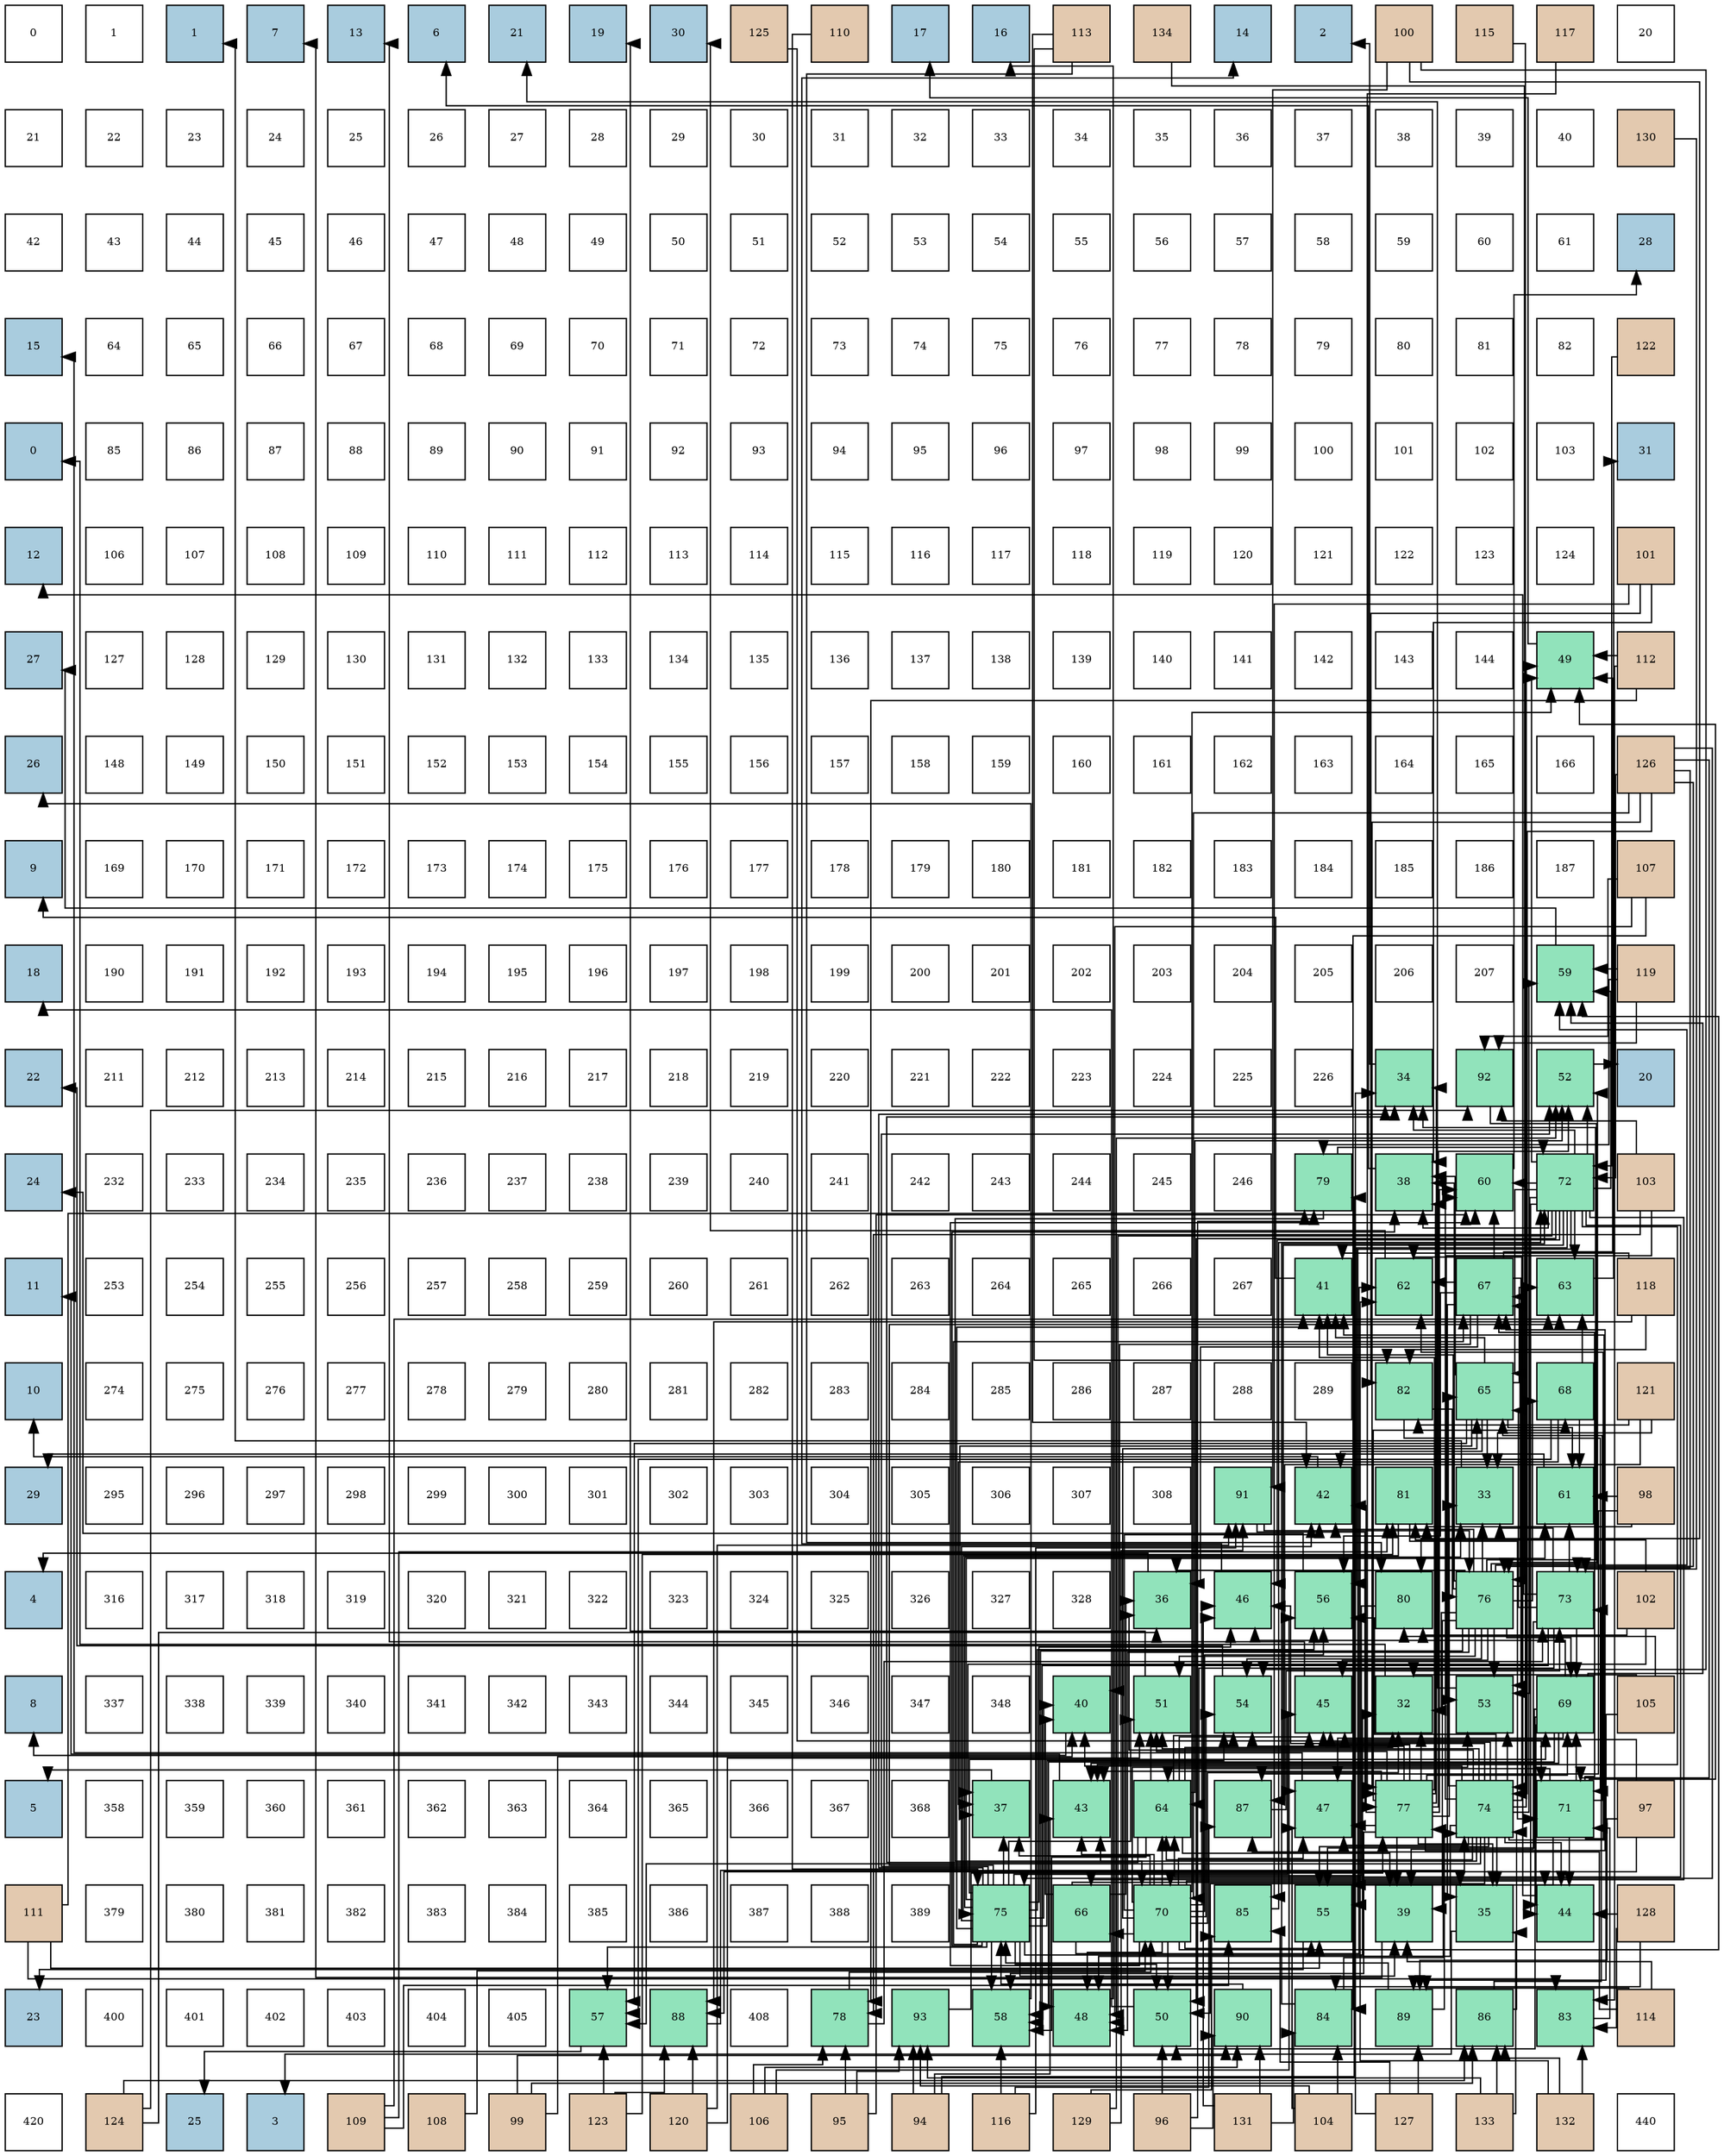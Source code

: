 digraph layout{
 rankdir=TB;
 splines=ortho;
 node [style=filled shape=square fixedsize=true width=0.6];
0[label="0", fontsize=8, fillcolor="#ffffff"];
1[label="1", fontsize=8, fillcolor="#ffffff"];
2[label="1", fontsize=8, fillcolor="#a9ccde"];
3[label="7", fontsize=8, fillcolor="#a9ccde"];
4[label="13", fontsize=8, fillcolor="#a9ccde"];
5[label="6", fontsize=8, fillcolor="#a9ccde"];
6[label="21", fontsize=8, fillcolor="#a9ccde"];
7[label="19", fontsize=8, fillcolor="#a9ccde"];
8[label="30", fontsize=8, fillcolor="#a9ccde"];
9[label="125", fontsize=8, fillcolor="#e3c9af"];
10[label="110", fontsize=8, fillcolor="#e3c9af"];
11[label="17", fontsize=8, fillcolor="#a9ccde"];
12[label="16", fontsize=8, fillcolor="#a9ccde"];
13[label="113", fontsize=8, fillcolor="#e3c9af"];
14[label="134", fontsize=8, fillcolor="#e3c9af"];
15[label="14", fontsize=8, fillcolor="#a9ccde"];
16[label="2", fontsize=8, fillcolor="#a9ccde"];
17[label="100", fontsize=8, fillcolor="#e3c9af"];
18[label="115", fontsize=8, fillcolor="#e3c9af"];
19[label="117", fontsize=8, fillcolor="#e3c9af"];
20[label="20", fontsize=8, fillcolor="#ffffff"];
21[label="21", fontsize=8, fillcolor="#ffffff"];
22[label="22", fontsize=8, fillcolor="#ffffff"];
23[label="23", fontsize=8, fillcolor="#ffffff"];
24[label="24", fontsize=8, fillcolor="#ffffff"];
25[label="25", fontsize=8, fillcolor="#ffffff"];
26[label="26", fontsize=8, fillcolor="#ffffff"];
27[label="27", fontsize=8, fillcolor="#ffffff"];
28[label="28", fontsize=8, fillcolor="#ffffff"];
29[label="29", fontsize=8, fillcolor="#ffffff"];
30[label="30", fontsize=8, fillcolor="#ffffff"];
31[label="31", fontsize=8, fillcolor="#ffffff"];
32[label="32", fontsize=8, fillcolor="#ffffff"];
33[label="33", fontsize=8, fillcolor="#ffffff"];
34[label="34", fontsize=8, fillcolor="#ffffff"];
35[label="35", fontsize=8, fillcolor="#ffffff"];
36[label="36", fontsize=8, fillcolor="#ffffff"];
37[label="37", fontsize=8, fillcolor="#ffffff"];
38[label="38", fontsize=8, fillcolor="#ffffff"];
39[label="39", fontsize=8, fillcolor="#ffffff"];
40[label="40", fontsize=8, fillcolor="#ffffff"];
41[label="130", fontsize=8, fillcolor="#e3c9af"];
42[label="42", fontsize=8, fillcolor="#ffffff"];
43[label="43", fontsize=8, fillcolor="#ffffff"];
44[label="44", fontsize=8, fillcolor="#ffffff"];
45[label="45", fontsize=8, fillcolor="#ffffff"];
46[label="46", fontsize=8, fillcolor="#ffffff"];
47[label="47", fontsize=8, fillcolor="#ffffff"];
48[label="48", fontsize=8, fillcolor="#ffffff"];
49[label="49", fontsize=8, fillcolor="#ffffff"];
50[label="50", fontsize=8, fillcolor="#ffffff"];
51[label="51", fontsize=8, fillcolor="#ffffff"];
52[label="52", fontsize=8, fillcolor="#ffffff"];
53[label="53", fontsize=8, fillcolor="#ffffff"];
54[label="54", fontsize=8, fillcolor="#ffffff"];
55[label="55", fontsize=8, fillcolor="#ffffff"];
56[label="56", fontsize=8, fillcolor="#ffffff"];
57[label="57", fontsize=8, fillcolor="#ffffff"];
58[label="58", fontsize=8, fillcolor="#ffffff"];
59[label="59", fontsize=8, fillcolor="#ffffff"];
60[label="60", fontsize=8, fillcolor="#ffffff"];
61[label="61", fontsize=8, fillcolor="#ffffff"];
62[label="28", fontsize=8, fillcolor="#a9ccde"];
63[label="15", fontsize=8, fillcolor="#a9ccde"];
64[label="64", fontsize=8, fillcolor="#ffffff"];
65[label="65", fontsize=8, fillcolor="#ffffff"];
66[label="66", fontsize=8, fillcolor="#ffffff"];
67[label="67", fontsize=8, fillcolor="#ffffff"];
68[label="68", fontsize=8, fillcolor="#ffffff"];
69[label="69", fontsize=8, fillcolor="#ffffff"];
70[label="70", fontsize=8, fillcolor="#ffffff"];
71[label="71", fontsize=8, fillcolor="#ffffff"];
72[label="72", fontsize=8, fillcolor="#ffffff"];
73[label="73", fontsize=8, fillcolor="#ffffff"];
74[label="74", fontsize=8, fillcolor="#ffffff"];
75[label="75", fontsize=8, fillcolor="#ffffff"];
76[label="76", fontsize=8, fillcolor="#ffffff"];
77[label="77", fontsize=8, fillcolor="#ffffff"];
78[label="78", fontsize=8, fillcolor="#ffffff"];
79[label="79", fontsize=8, fillcolor="#ffffff"];
80[label="80", fontsize=8, fillcolor="#ffffff"];
81[label="81", fontsize=8, fillcolor="#ffffff"];
82[label="82", fontsize=8, fillcolor="#ffffff"];
83[label="122", fontsize=8, fillcolor="#e3c9af"];
84[label="0", fontsize=8, fillcolor="#a9ccde"];
85[label="85", fontsize=8, fillcolor="#ffffff"];
86[label="86", fontsize=8, fillcolor="#ffffff"];
87[label="87", fontsize=8, fillcolor="#ffffff"];
88[label="88", fontsize=8, fillcolor="#ffffff"];
89[label="89", fontsize=8, fillcolor="#ffffff"];
90[label="90", fontsize=8, fillcolor="#ffffff"];
91[label="91", fontsize=8, fillcolor="#ffffff"];
92[label="92", fontsize=8, fillcolor="#ffffff"];
93[label="93", fontsize=8, fillcolor="#ffffff"];
94[label="94", fontsize=8, fillcolor="#ffffff"];
95[label="95", fontsize=8, fillcolor="#ffffff"];
96[label="96", fontsize=8, fillcolor="#ffffff"];
97[label="97", fontsize=8, fillcolor="#ffffff"];
98[label="98", fontsize=8, fillcolor="#ffffff"];
99[label="99", fontsize=8, fillcolor="#ffffff"];
100[label="100", fontsize=8, fillcolor="#ffffff"];
101[label="101", fontsize=8, fillcolor="#ffffff"];
102[label="102", fontsize=8, fillcolor="#ffffff"];
103[label="103", fontsize=8, fillcolor="#ffffff"];
104[label="31", fontsize=8, fillcolor="#a9ccde"];
105[label="12", fontsize=8, fillcolor="#a9ccde"];
106[label="106", fontsize=8, fillcolor="#ffffff"];
107[label="107", fontsize=8, fillcolor="#ffffff"];
108[label="108", fontsize=8, fillcolor="#ffffff"];
109[label="109", fontsize=8, fillcolor="#ffffff"];
110[label="110", fontsize=8, fillcolor="#ffffff"];
111[label="111", fontsize=8, fillcolor="#ffffff"];
112[label="112", fontsize=8, fillcolor="#ffffff"];
113[label="113", fontsize=8, fillcolor="#ffffff"];
114[label="114", fontsize=8, fillcolor="#ffffff"];
115[label="115", fontsize=8, fillcolor="#ffffff"];
116[label="116", fontsize=8, fillcolor="#ffffff"];
117[label="117", fontsize=8, fillcolor="#ffffff"];
118[label="118", fontsize=8, fillcolor="#ffffff"];
119[label="119", fontsize=8, fillcolor="#ffffff"];
120[label="120", fontsize=8, fillcolor="#ffffff"];
121[label="121", fontsize=8, fillcolor="#ffffff"];
122[label="122", fontsize=8, fillcolor="#ffffff"];
123[label="123", fontsize=8, fillcolor="#ffffff"];
124[label="124", fontsize=8, fillcolor="#ffffff"];
125[label="101", fontsize=8, fillcolor="#e3c9af"];
126[label="27", fontsize=8, fillcolor="#a9ccde"];
127[label="127", fontsize=8, fillcolor="#ffffff"];
128[label="128", fontsize=8, fillcolor="#ffffff"];
129[label="129", fontsize=8, fillcolor="#ffffff"];
130[label="130", fontsize=8, fillcolor="#ffffff"];
131[label="131", fontsize=8, fillcolor="#ffffff"];
132[label="132", fontsize=8, fillcolor="#ffffff"];
133[label="133", fontsize=8, fillcolor="#ffffff"];
134[label="134", fontsize=8, fillcolor="#ffffff"];
135[label="135", fontsize=8, fillcolor="#ffffff"];
136[label="136", fontsize=8, fillcolor="#ffffff"];
137[label="137", fontsize=8, fillcolor="#ffffff"];
138[label="138", fontsize=8, fillcolor="#ffffff"];
139[label="139", fontsize=8, fillcolor="#ffffff"];
140[label="140", fontsize=8, fillcolor="#ffffff"];
141[label="141", fontsize=8, fillcolor="#ffffff"];
142[label="142", fontsize=8, fillcolor="#ffffff"];
143[label="143", fontsize=8, fillcolor="#ffffff"];
144[label="144", fontsize=8, fillcolor="#ffffff"];
145[label="49", fontsize=8, fillcolor="#91e3bb"];
146[label="112", fontsize=8, fillcolor="#e3c9af"];
147[label="26", fontsize=8, fillcolor="#a9ccde"];
148[label="148", fontsize=8, fillcolor="#ffffff"];
149[label="149", fontsize=8, fillcolor="#ffffff"];
150[label="150", fontsize=8, fillcolor="#ffffff"];
151[label="151", fontsize=8, fillcolor="#ffffff"];
152[label="152", fontsize=8, fillcolor="#ffffff"];
153[label="153", fontsize=8, fillcolor="#ffffff"];
154[label="154", fontsize=8, fillcolor="#ffffff"];
155[label="155", fontsize=8, fillcolor="#ffffff"];
156[label="156", fontsize=8, fillcolor="#ffffff"];
157[label="157", fontsize=8, fillcolor="#ffffff"];
158[label="158", fontsize=8, fillcolor="#ffffff"];
159[label="159", fontsize=8, fillcolor="#ffffff"];
160[label="160", fontsize=8, fillcolor="#ffffff"];
161[label="161", fontsize=8, fillcolor="#ffffff"];
162[label="162", fontsize=8, fillcolor="#ffffff"];
163[label="163", fontsize=8, fillcolor="#ffffff"];
164[label="164", fontsize=8, fillcolor="#ffffff"];
165[label="165", fontsize=8, fillcolor="#ffffff"];
166[label="166", fontsize=8, fillcolor="#ffffff"];
167[label="126", fontsize=8, fillcolor="#e3c9af"];
168[label="9", fontsize=8, fillcolor="#a9ccde"];
169[label="169", fontsize=8, fillcolor="#ffffff"];
170[label="170", fontsize=8, fillcolor="#ffffff"];
171[label="171", fontsize=8, fillcolor="#ffffff"];
172[label="172", fontsize=8, fillcolor="#ffffff"];
173[label="173", fontsize=8, fillcolor="#ffffff"];
174[label="174", fontsize=8, fillcolor="#ffffff"];
175[label="175", fontsize=8, fillcolor="#ffffff"];
176[label="176", fontsize=8, fillcolor="#ffffff"];
177[label="177", fontsize=8, fillcolor="#ffffff"];
178[label="178", fontsize=8, fillcolor="#ffffff"];
179[label="179", fontsize=8, fillcolor="#ffffff"];
180[label="180", fontsize=8, fillcolor="#ffffff"];
181[label="181", fontsize=8, fillcolor="#ffffff"];
182[label="182", fontsize=8, fillcolor="#ffffff"];
183[label="183", fontsize=8, fillcolor="#ffffff"];
184[label="184", fontsize=8, fillcolor="#ffffff"];
185[label="185", fontsize=8, fillcolor="#ffffff"];
186[label="186", fontsize=8, fillcolor="#ffffff"];
187[label="187", fontsize=8, fillcolor="#ffffff"];
188[label="107", fontsize=8, fillcolor="#e3c9af"];
189[label="18", fontsize=8, fillcolor="#a9ccde"];
190[label="190", fontsize=8, fillcolor="#ffffff"];
191[label="191", fontsize=8, fillcolor="#ffffff"];
192[label="192", fontsize=8, fillcolor="#ffffff"];
193[label="193", fontsize=8, fillcolor="#ffffff"];
194[label="194", fontsize=8, fillcolor="#ffffff"];
195[label="195", fontsize=8, fillcolor="#ffffff"];
196[label="196", fontsize=8, fillcolor="#ffffff"];
197[label="197", fontsize=8, fillcolor="#ffffff"];
198[label="198", fontsize=8, fillcolor="#ffffff"];
199[label="199", fontsize=8, fillcolor="#ffffff"];
200[label="200", fontsize=8, fillcolor="#ffffff"];
201[label="201", fontsize=8, fillcolor="#ffffff"];
202[label="202", fontsize=8, fillcolor="#ffffff"];
203[label="203", fontsize=8, fillcolor="#ffffff"];
204[label="204", fontsize=8, fillcolor="#ffffff"];
205[label="205", fontsize=8, fillcolor="#ffffff"];
206[label="206", fontsize=8, fillcolor="#ffffff"];
207[label="207", fontsize=8, fillcolor="#ffffff"];
208[label="59", fontsize=8, fillcolor="#91e3bb"];
209[label="119", fontsize=8, fillcolor="#e3c9af"];
210[label="22", fontsize=8, fillcolor="#a9ccde"];
211[label="211", fontsize=8, fillcolor="#ffffff"];
212[label="212", fontsize=8, fillcolor="#ffffff"];
213[label="213", fontsize=8, fillcolor="#ffffff"];
214[label="214", fontsize=8, fillcolor="#ffffff"];
215[label="215", fontsize=8, fillcolor="#ffffff"];
216[label="216", fontsize=8, fillcolor="#ffffff"];
217[label="217", fontsize=8, fillcolor="#ffffff"];
218[label="218", fontsize=8, fillcolor="#ffffff"];
219[label="219", fontsize=8, fillcolor="#ffffff"];
220[label="220", fontsize=8, fillcolor="#ffffff"];
221[label="221", fontsize=8, fillcolor="#ffffff"];
222[label="222", fontsize=8, fillcolor="#ffffff"];
223[label="223", fontsize=8, fillcolor="#ffffff"];
224[label="224", fontsize=8, fillcolor="#ffffff"];
225[label="225", fontsize=8, fillcolor="#ffffff"];
226[label="226", fontsize=8, fillcolor="#ffffff"];
227[label="34", fontsize=8, fillcolor="#91e3bb"];
228[label="92", fontsize=8, fillcolor="#91e3bb"];
229[label="52", fontsize=8, fillcolor="#91e3bb"];
230[label="20", fontsize=8, fillcolor="#a9ccde"];
231[label="24", fontsize=8, fillcolor="#a9ccde"];
232[label="232", fontsize=8, fillcolor="#ffffff"];
233[label="233", fontsize=8, fillcolor="#ffffff"];
234[label="234", fontsize=8, fillcolor="#ffffff"];
235[label="235", fontsize=8, fillcolor="#ffffff"];
236[label="236", fontsize=8, fillcolor="#ffffff"];
237[label="237", fontsize=8, fillcolor="#ffffff"];
238[label="238", fontsize=8, fillcolor="#ffffff"];
239[label="239", fontsize=8, fillcolor="#ffffff"];
240[label="240", fontsize=8, fillcolor="#ffffff"];
241[label="241", fontsize=8, fillcolor="#ffffff"];
242[label="242", fontsize=8, fillcolor="#ffffff"];
243[label="243", fontsize=8, fillcolor="#ffffff"];
244[label="244", fontsize=8, fillcolor="#ffffff"];
245[label="245", fontsize=8, fillcolor="#ffffff"];
246[label="246", fontsize=8, fillcolor="#ffffff"];
247[label="79", fontsize=8, fillcolor="#91e3bb"];
248[label="38", fontsize=8, fillcolor="#91e3bb"];
249[label="60", fontsize=8, fillcolor="#91e3bb"];
250[label="72", fontsize=8, fillcolor="#91e3bb"];
251[label="103", fontsize=8, fillcolor="#e3c9af"];
252[label="11", fontsize=8, fillcolor="#a9ccde"];
253[label="253", fontsize=8, fillcolor="#ffffff"];
254[label="254", fontsize=8, fillcolor="#ffffff"];
255[label="255", fontsize=8, fillcolor="#ffffff"];
256[label="256", fontsize=8, fillcolor="#ffffff"];
257[label="257", fontsize=8, fillcolor="#ffffff"];
258[label="258", fontsize=8, fillcolor="#ffffff"];
259[label="259", fontsize=8, fillcolor="#ffffff"];
260[label="260", fontsize=8, fillcolor="#ffffff"];
261[label="261", fontsize=8, fillcolor="#ffffff"];
262[label="262", fontsize=8, fillcolor="#ffffff"];
263[label="263", fontsize=8, fillcolor="#ffffff"];
264[label="264", fontsize=8, fillcolor="#ffffff"];
265[label="265", fontsize=8, fillcolor="#ffffff"];
266[label="266", fontsize=8, fillcolor="#ffffff"];
267[label="267", fontsize=8, fillcolor="#ffffff"];
268[label="41", fontsize=8, fillcolor="#91e3bb"];
269[label="62", fontsize=8, fillcolor="#91e3bb"];
270[label="67", fontsize=8, fillcolor="#91e3bb"];
271[label="63", fontsize=8, fillcolor="#91e3bb"];
272[label="118", fontsize=8, fillcolor="#e3c9af"];
273[label="10", fontsize=8, fillcolor="#a9ccde"];
274[label="274", fontsize=8, fillcolor="#ffffff"];
275[label="275", fontsize=8, fillcolor="#ffffff"];
276[label="276", fontsize=8, fillcolor="#ffffff"];
277[label="277", fontsize=8, fillcolor="#ffffff"];
278[label="278", fontsize=8, fillcolor="#ffffff"];
279[label="279", fontsize=8, fillcolor="#ffffff"];
280[label="280", fontsize=8, fillcolor="#ffffff"];
281[label="281", fontsize=8, fillcolor="#ffffff"];
282[label="282", fontsize=8, fillcolor="#ffffff"];
283[label="283", fontsize=8, fillcolor="#ffffff"];
284[label="284", fontsize=8, fillcolor="#ffffff"];
285[label="285", fontsize=8, fillcolor="#ffffff"];
286[label="286", fontsize=8, fillcolor="#ffffff"];
287[label="287", fontsize=8, fillcolor="#ffffff"];
288[label="288", fontsize=8, fillcolor="#ffffff"];
289[label="289", fontsize=8, fillcolor="#ffffff"];
290[label="82", fontsize=8, fillcolor="#91e3bb"];
291[label="65", fontsize=8, fillcolor="#91e3bb"];
292[label="68", fontsize=8, fillcolor="#91e3bb"];
293[label="121", fontsize=8, fillcolor="#e3c9af"];
294[label="29", fontsize=8, fillcolor="#a9ccde"];
295[label="295", fontsize=8, fillcolor="#ffffff"];
296[label="296", fontsize=8, fillcolor="#ffffff"];
297[label="297", fontsize=8, fillcolor="#ffffff"];
298[label="298", fontsize=8, fillcolor="#ffffff"];
299[label="299", fontsize=8, fillcolor="#ffffff"];
300[label="300", fontsize=8, fillcolor="#ffffff"];
301[label="301", fontsize=8, fillcolor="#ffffff"];
302[label="302", fontsize=8, fillcolor="#ffffff"];
303[label="303", fontsize=8, fillcolor="#ffffff"];
304[label="304", fontsize=8, fillcolor="#ffffff"];
305[label="305", fontsize=8, fillcolor="#ffffff"];
306[label="306", fontsize=8, fillcolor="#ffffff"];
307[label="307", fontsize=8, fillcolor="#ffffff"];
308[label="308", fontsize=8, fillcolor="#ffffff"];
309[label="91", fontsize=8, fillcolor="#91e3bb"];
310[label="42", fontsize=8, fillcolor="#91e3bb"];
311[label="81", fontsize=8, fillcolor="#91e3bb"];
312[label="33", fontsize=8, fillcolor="#91e3bb"];
313[label="61", fontsize=8, fillcolor="#91e3bb"];
314[label="98", fontsize=8, fillcolor="#e3c9af"];
315[label="4", fontsize=8, fillcolor="#a9ccde"];
316[label="316", fontsize=8, fillcolor="#ffffff"];
317[label="317", fontsize=8, fillcolor="#ffffff"];
318[label="318", fontsize=8, fillcolor="#ffffff"];
319[label="319", fontsize=8, fillcolor="#ffffff"];
320[label="320", fontsize=8, fillcolor="#ffffff"];
321[label="321", fontsize=8, fillcolor="#ffffff"];
322[label="322", fontsize=8, fillcolor="#ffffff"];
323[label="323", fontsize=8, fillcolor="#ffffff"];
324[label="324", fontsize=8, fillcolor="#ffffff"];
325[label="325", fontsize=8, fillcolor="#ffffff"];
326[label="326", fontsize=8, fillcolor="#ffffff"];
327[label="327", fontsize=8, fillcolor="#ffffff"];
328[label="328", fontsize=8, fillcolor="#ffffff"];
329[label="36", fontsize=8, fillcolor="#91e3bb"];
330[label="46", fontsize=8, fillcolor="#91e3bb"];
331[label="56", fontsize=8, fillcolor="#91e3bb"];
332[label="80", fontsize=8, fillcolor="#91e3bb"];
333[label="76", fontsize=8, fillcolor="#91e3bb"];
334[label="73", fontsize=8, fillcolor="#91e3bb"];
335[label="102", fontsize=8, fillcolor="#e3c9af"];
336[label="8", fontsize=8, fillcolor="#a9ccde"];
337[label="337", fontsize=8, fillcolor="#ffffff"];
338[label="338", fontsize=8, fillcolor="#ffffff"];
339[label="339", fontsize=8, fillcolor="#ffffff"];
340[label="340", fontsize=8, fillcolor="#ffffff"];
341[label="341", fontsize=8, fillcolor="#ffffff"];
342[label="342", fontsize=8, fillcolor="#ffffff"];
343[label="343", fontsize=8, fillcolor="#ffffff"];
344[label="344", fontsize=8, fillcolor="#ffffff"];
345[label="345", fontsize=8, fillcolor="#ffffff"];
346[label="346", fontsize=8, fillcolor="#ffffff"];
347[label="347", fontsize=8, fillcolor="#ffffff"];
348[label="348", fontsize=8, fillcolor="#ffffff"];
349[label="40", fontsize=8, fillcolor="#91e3bb"];
350[label="51", fontsize=8, fillcolor="#91e3bb"];
351[label="54", fontsize=8, fillcolor="#91e3bb"];
352[label="45", fontsize=8, fillcolor="#91e3bb"];
353[label="32", fontsize=8, fillcolor="#91e3bb"];
354[label="53", fontsize=8, fillcolor="#91e3bb"];
355[label="69", fontsize=8, fillcolor="#91e3bb"];
356[label="105", fontsize=8, fillcolor="#e3c9af"];
357[label="5", fontsize=8, fillcolor="#a9ccde"];
358[label="358", fontsize=8, fillcolor="#ffffff"];
359[label="359", fontsize=8, fillcolor="#ffffff"];
360[label="360", fontsize=8, fillcolor="#ffffff"];
361[label="361", fontsize=8, fillcolor="#ffffff"];
362[label="362", fontsize=8, fillcolor="#ffffff"];
363[label="363", fontsize=8, fillcolor="#ffffff"];
364[label="364", fontsize=8, fillcolor="#ffffff"];
365[label="365", fontsize=8, fillcolor="#ffffff"];
366[label="366", fontsize=8, fillcolor="#ffffff"];
367[label="367", fontsize=8, fillcolor="#ffffff"];
368[label="368", fontsize=8, fillcolor="#ffffff"];
369[label="37", fontsize=8, fillcolor="#91e3bb"];
370[label="43", fontsize=8, fillcolor="#91e3bb"];
371[label="64", fontsize=8, fillcolor="#91e3bb"];
372[label="87", fontsize=8, fillcolor="#91e3bb"];
373[label="47", fontsize=8, fillcolor="#91e3bb"];
374[label="77", fontsize=8, fillcolor="#91e3bb"];
375[label="74", fontsize=8, fillcolor="#91e3bb"];
376[label="71", fontsize=8, fillcolor="#91e3bb"];
377[label="97", fontsize=8, fillcolor="#e3c9af"];
378[label="111", fontsize=8, fillcolor="#e3c9af"];
379[label="379", fontsize=8, fillcolor="#ffffff"];
380[label="380", fontsize=8, fillcolor="#ffffff"];
381[label="381", fontsize=8, fillcolor="#ffffff"];
382[label="382", fontsize=8, fillcolor="#ffffff"];
383[label="383", fontsize=8, fillcolor="#ffffff"];
384[label="384", fontsize=8, fillcolor="#ffffff"];
385[label="385", fontsize=8, fillcolor="#ffffff"];
386[label="386", fontsize=8, fillcolor="#ffffff"];
387[label="387", fontsize=8, fillcolor="#ffffff"];
388[label="388", fontsize=8, fillcolor="#ffffff"];
389[label="389", fontsize=8, fillcolor="#ffffff"];
390[label="75", fontsize=8, fillcolor="#91e3bb"];
391[label="66", fontsize=8, fillcolor="#91e3bb"];
392[label="70", fontsize=8, fillcolor="#91e3bb"];
393[label="85", fontsize=8, fillcolor="#91e3bb"];
394[label="55", fontsize=8, fillcolor="#91e3bb"];
395[label="39", fontsize=8, fillcolor="#91e3bb"];
396[label="35", fontsize=8, fillcolor="#91e3bb"];
397[label="44", fontsize=8, fillcolor="#91e3bb"];
398[label="128", fontsize=8, fillcolor="#e3c9af"];
399[label="23", fontsize=8, fillcolor="#a9ccde"];
400[label="400", fontsize=8, fillcolor="#ffffff"];
401[label="401", fontsize=8, fillcolor="#ffffff"];
402[label="402", fontsize=8, fillcolor="#ffffff"];
403[label="403", fontsize=8, fillcolor="#ffffff"];
404[label="404", fontsize=8, fillcolor="#ffffff"];
405[label="405", fontsize=8, fillcolor="#ffffff"];
406[label="57", fontsize=8, fillcolor="#91e3bb"];
407[label="88", fontsize=8, fillcolor="#91e3bb"];
408[label="408", fontsize=8, fillcolor="#ffffff"];
409[label="78", fontsize=8, fillcolor="#91e3bb"];
410[label="93", fontsize=8, fillcolor="#91e3bb"];
411[label="58", fontsize=8, fillcolor="#91e3bb"];
412[label="48", fontsize=8, fillcolor="#91e3bb"];
413[label="50", fontsize=8, fillcolor="#91e3bb"];
414[label="90", fontsize=8, fillcolor="#91e3bb"];
415[label="84", fontsize=8, fillcolor="#91e3bb"];
416[label="89", fontsize=8, fillcolor="#91e3bb"];
417[label="86", fontsize=8, fillcolor="#91e3bb"];
418[label="83", fontsize=8, fillcolor="#91e3bb"];
419[label="114", fontsize=8, fillcolor="#e3c9af"];
420[label="420", fontsize=8, fillcolor="#ffffff"];
421[label="124", fontsize=8, fillcolor="#e3c9af"];
422[label="25", fontsize=8, fillcolor="#a9ccde"];
423[label="3", fontsize=8, fillcolor="#a9ccde"];
424[label="109", fontsize=8, fillcolor="#e3c9af"];
425[label="108", fontsize=8, fillcolor="#e3c9af"];
426[label="99", fontsize=8, fillcolor="#e3c9af"];
427[label="123", fontsize=8, fillcolor="#e3c9af"];
428[label="120", fontsize=8, fillcolor="#e3c9af"];
429[label="106", fontsize=8, fillcolor="#e3c9af"];
430[label="95", fontsize=8, fillcolor="#e3c9af"];
431[label="94", fontsize=8, fillcolor="#e3c9af"];
432[label="116", fontsize=8, fillcolor="#e3c9af"];
433[label="129", fontsize=8, fillcolor="#e3c9af"];
434[label="96", fontsize=8, fillcolor="#e3c9af"];
435[label="131", fontsize=8, fillcolor="#e3c9af"];
436[label="104", fontsize=8, fillcolor="#e3c9af"];
437[label="127", fontsize=8, fillcolor="#e3c9af"];
438[label="133", fontsize=8, fillcolor="#e3c9af"];
439[label="132", fontsize=8, fillcolor="#e3c9af"];
440[label="440", fontsize=8, fillcolor="#ffffff"];
edge [constraint=false, style=vis];353 -> 84;
312 -> 2;
227 -> 16;
396 -> 423;
329 -> 315;
369 -> 357;
248 -> 5;
395 -> 3;
349 -> 336;
268 -> 168;
310 -> 273;
370 -> 252;
397 -> 105;
352 -> 4;
330 -> 15;
373 -> 63;
412 -> 12;
145 -> 11;
413 -> 189;
350 -> 7;
229 -> 230;
354 -> 6;
351 -> 210;
394 -> 399;
331 -> 231;
406 -> 422;
411 -> 147;
208 -> 126;
249 -> 62;
313 -> 294;
269 -> 8;
271 -> 104;
371 -> 353;
371 -> 227;
371 -> 395;
371 -> 352;
371 -> 350;
371 -> 229;
371 -> 351;
371 -> 411;
291 -> 312;
291 -> 369;
291 -> 248;
291 -> 268;
291 -> 310;
291 -> 406;
291 -> 313;
291 -> 271;
391 -> 396;
391 -> 329;
391 -> 349;
391 -> 269;
270 -> 396;
270 -> 329;
270 -> 349;
270 -> 145;
270 -> 354;
270 -> 331;
270 -> 249;
270 -> 269;
292 -> 369;
292 -> 406;
292 -> 313;
292 -> 271;
355 -> 370;
355 -> 397;
355 -> 330;
355 -> 373;
355 -> 412;
355 -> 413;
355 -> 394;
355 -> 208;
392 -> 353;
392 -> 369;
392 -> 310;
392 -> 370;
392 -> 397;
392 -> 330;
392 -> 373;
392 -> 412;
392 -> 145;
392 -> 413;
392 -> 354;
392 -> 351;
392 -> 394;
392 -> 331;
392 -> 208;
392 -> 249;
392 -> 371;
392 -> 291;
392 -> 391;
376 -> 397;
376 -> 145;
376 -> 394;
376 -> 269;
376 -> 371;
376 -> 291;
376 -> 270;
376 -> 355;
250 -> 227;
250 -> 248;
250 -> 370;
250 -> 397;
250 -> 330;
250 -> 373;
250 -> 412;
250 -> 145;
250 -> 413;
250 -> 229;
250 -> 354;
250 -> 394;
250 -> 331;
250 -> 208;
250 -> 249;
250 -> 271;
250 -> 371;
250 -> 291;
250 -> 391;
334 -> 312;
334 -> 395;
334 -> 411;
334 -> 313;
334 -> 371;
334 -> 291;
334 -> 270;
334 -> 355;
375 -> 396;
375 -> 329;
375 -> 349;
375 -> 268;
375 -> 370;
375 -> 397;
375 -> 352;
375 -> 330;
375 -> 373;
375 -> 412;
375 -> 145;
375 -> 413;
375 -> 350;
375 -> 354;
375 -> 394;
375 -> 331;
375 -> 406;
375 -> 208;
375 -> 249;
375 -> 269;
375 -> 371;
375 -> 291;
390 -> 353;
390 -> 312;
390 -> 227;
390 -> 369;
390 -> 248;
390 -> 395;
390 -> 349;
390 -> 268;
390 -> 310;
390 -> 352;
390 -> 330;
390 -> 413;
390 -> 350;
390 -> 229;
390 -> 351;
390 -> 331;
390 -> 406;
390 -> 411;
390 -> 313;
390 -> 271;
390 -> 270;
390 -> 355;
333 -> 353;
333 -> 312;
333 -> 227;
333 -> 329;
333 -> 248;
333 -> 395;
333 -> 268;
333 -> 310;
333 -> 352;
333 -> 412;
333 -> 350;
333 -> 229;
333 -> 354;
333 -> 351;
333 -> 411;
333 -> 208;
333 -> 270;
333 -> 292;
333 -> 355;
374 -> 353;
374 -> 312;
374 -> 227;
374 -> 396;
374 -> 248;
374 -> 395;
374 -> 268;
374 -> 310;
374 -> 370;
374 -> 352;
374 -> 373;
374 -> 350;
374 -> 229;
374 -> 351;
374 -> 411;
374 -> 249;
374 -> 270;
374 -> 292;
374 -> 355;
409 -> 392;
409 -> 334;
247 -> 392;
247 -> 250;
332 -> 392;
311 -> 376;
311 -> 390;
290 -> 376;
290 -> 333;
418 -> 376;
415 -> 250;
415 -> 375;
393 -> 250;
417 -> 334;
417 -> 375;
372 -> 334;
407 -> 375;
416 -> 390;
416 -> 374;
414 -> 390;
309 -> 333;
309 -> 374;
228 -> 333;
410 -> 374;
431 -> 370;
431 -> 247;
431 -> 410;
430 -> 249;
430 -> 409;
430 -> 410;
434 -> 413;
434 -> 247;
434 -> 414;
377 -> 352;
377 -> 407;
377 -> 416;
314 -> 313;
314 -> 311;
314 -> 372;
426 -> 349;
426 -> 417;
426 -> 414;
17 -> 351;
17 -> 332;
17 -> 309;
125 -> 248;
125 -> 290;
125 -> 393;
335 -> 369;
335 -> 332;
335 -> 311;
251 -> 354;
251 -> 409;
251 -> 228;
436 -> 373;
436 -> 415;
436 -> 410;
356 -> 353;
356 -> 332;
356 -> 416;
429 -> 331;
429 -> 409;
429 -> 414;
188 -> 412;
188 -> 415;
188 -> 228;
425 -> 392;
424 -> 271;
424 -> 311;
424 -> 393;
10 -> 390;
378 -> 394;
378 -> 247;
378 -> 418;
146 -> 145;
146 -> 409;
146 -> 418;
13 -> 310;
13 -> 332;
13 -> 290;
419 -> 395;
419 -> 372;
419 -> 416;
18 -> 375;
432 -> 411;
432 -> 372;
432 -> 309;
19 -> 374;
272 -> 268;
272 -> 290;
272 -> 407;
209 -> 208;
209 -> 247;
209 -> 228;
428 -> 350;
428 -> 407;
428 -> 309;
293 -> 312;
293 -> 290;
293 -> 372;
83 -> 250;
427 -> 406;
427 -> 311;
427 -> 407;
421 -> 329;
421 -> 417;
421 -> 228;
9 -> 376;
167 -> 392;
167 -> 376;
167 -> 250;
167 -> 334;
167 -> 375;
167 -> 390;
167 -> 333;
167 -> 374;
437 -> 227;
437 -> 393;
437 -> 416;
398 -> 397;
398 -> 418;
398 -> 415;
433 -> 229;
433 -> 393;
433 -> 309;
41 -> 334;
435 -> 330;
435 -> 415;
435 -> 414;
439 -> 269;
439 -> 418;
439 -> 417;
438 -> 396;
438 -> 417;
438 -> 410;
14 -> 333;
edge [constraint=true, style=invis];
0 -> 21 -> 42 -> 63 -> 84 -> 105 -> 126 -> 147 -> 168 -> 189 -> 210 -> 231 -> 252 -> 273 -> 294 -> 315 -> 336 -> 357 -> 378 -> 399 -> 420;
1 -> 22 -> 43 -> 64 -> 85 -> 106 -> 127 -> 148 -> 169 -> 190 -> 211 -> 232 -> 253 -> 274 -> 295 -> 316 -> 337 -> 358 -> 379 -> 400 -> 421;
2 -> 23 -> 44 -> 65 -> 86 -> 107 -> 128 -> 149 -> 170 -> 191 -> 212 -> 233 -> 254 -> 275 -> 296 -> 317 -> 338 -> 359 -> 380 -> 401 -> 422;
3 -> 24 -> 45 -> 66 -> 87 -> 108 -> 129 -> 150 -> 171 -> 192 -> 213 -> 234 -> 255 -> 276 -> 297 -> 318 -> 339 -> 360 -> 381 -> 402 -> 423;
4 -> 25 -> 46 -> 67 -> 88 -> 109 -> 130 -> 151 -> 172 -> 193 -> 214 -> 235 -> 256 -> 277 -> 298 -> 319 -> 340 -> 361 -> 382 -> 403 -> 424;
5 -> 26 -> 47 -> 68 -> 89 -> 110 -> 131 -> 152 -> 173 -> 194 -> 215 -> 236 -> 257 -> 278 -> 299 -> 320 -> 341 -> 362 -> 383 -> 404 -> 425;
6 -> 27 -> 48 -> 69 -> 90 -> 111 -> 132 -> 153 -> 174 -> 195 -> 216 -> 237 -> 258 -> 279 -> 300 -> 321 -> 342 -> 363 -> 384 -> 405 -> 426;
7 -> 28 -> 49 -> 70 -> 91 -> 112 -> 133 -> 154 -> 175 -> 196 -> 217 -> 238 -> 259 -> 280 -> 301 -> 322 -> 343 -> 364 -> 385 -> 406 -> 427;
8 -> 29 -> 50 -> 71 -> 92 -> 113 -> 134 -> 155 -> 176 -> 197 -> 218 -> 239 -> 260 -> 281 -> 302 -> 323 -> 344 -> 365 -> 386 -> 407 -> 428;
9 -> 30 -> 51 -> 72 -> 93 -> 114 -> 135 -> 156 -> 177 -> 198 -> 219 -> 240 -> 261 -> 282 -> 303 -> 324 -> 345 -> 366 -> 387 -> 408 -> 429;
10 -> 31 -> 52 -> 73 -> 94 -> 115 -> 136 -> 157 -> 178 -> 199 -> 220 -> 241 -> 262 -> 283 -> 304 -> 325 -> 346 -> 367 -> 388 -> 409 -> 430;
11 -> 32 -> 53 -> 74 -> 95 -> 116 -> 137 -> 158 -> 179 -> 200 -> 221 -> 242 -> 263 -> 284 -> 305 -> 326 -> 347 -> 368 -> 389 -> 410 -> 431;
12 -> 33 -> 54 -> 75 -> 96 -> 117 -> 138 -> 159 -> 180 -> 201 -> 222 -> 243 -> 264 -> 285 -> 306 -> 327 -> 348 -> 369 -> 390 -> 411 -> 432;
13 -> 34 -> 55 -> 76 -> 97 -> 118 -> 139 -> 160 -> 181 -> 202 -> 223 -> 244 -> 265 -> 286 -> 307 -> 328 -> 349 -> 370 -> 391 -> 412 -> 433;
14 -> 35 -> 56 -> 77 -> 98 -> 119 -> 140 -> 161 -> 182 -> 203 -> 224 -> 245 -> 266 -> 287 -> 308 -> 329 -> 350 -> 371 -> 392 -> 413 -> 434;
15 -> 36 -> 57 -> 78 -> 99 -> 120 -> 141 -> 162 -> 183 -> 204 -> 225 -> 246 -> 267 -> 288 -> 309 -> 330 -> 351 -> 372 -> 393 -> 414 -> 435;
16 -> 37 -> 58 -> 79 -> 100 -> 121 -> 142 -> 163 -> 184 -> 205 -> 226 -> 247 -> 268 -> 289 -> 310 -> 331 -> 352 -> 373 -> 394 -> 415 -> 436;
17 -> 38 -> 59 -> 80 -> 101 -> 122 -> 143 -> 164 -> 185 -> 206 -> 227 -> 248 -> 269 -> 290 -> 311 -> 332 -> 353 -> 374 -> 395 -> 416 -> 437;
18 -> 39 -> 60 -> 81 -> 102 -> 123 -> 144 -> 165 -> 186 -> 207 -> 228 -> 249 -> 270 -> 291 -> 312 -> 333 -> 354 -> 375 -> 396 -> 417 -> 438;
19 -> 40 -> 61 -> 82 -> 103 -> 124 -> 145 -> 166 -> 187 -> 208 -> 229 -> 250 -> 271 -> 292 -> 313 -> 334 -> 355 -> 376 -> 397 -> 418 -> 439;
20 -> 41 -> 62 -> 83 -> 104 -> 125 -> 146 -> 167 -> 188 -> 209 -> 230 -> 251 -> 272 -> 293 -> 314 -> 335 -> 356 -> 377 -> 398 -> 419 -> 440;
rank = same {0 -> 1 -> 2 -> 3 -> 4 -> 5 -> 6 -> 7 -> 8 -> 9 -> 10 -> 11 -> 12 -> 13 -> 14 -> 15 -> 16 -> 17 -> 18 -> 19 -> 20};
rank = same {21 -> 22 -> 23 -> 24 -> 25 -> 26 -> 27 -> 28 -> 29 -> 30 -> 31 -> 32 -> 33 -> 34 -> 35 -> 36 -> 37 -> 38 -> 39 -> 40 -> 41};
rank = same {42 -> 43 -> 44 -> 45 -> 46 -> 47 -> 48 -> 49 -> 50 -> 51 -> 52 -> 53 -> 54 -> 55 -> 56 -> 57 -> 58 -> 59 -> 60 -> 61 -> 62};
rank = same {63 -> 64 -> 65 -> 66 -> 67 -> 68 -> 69 -> 70 -> 71 -> 72 -> 73 -> 74 -> 75 -> 76 -> 77 -> 78 -> 79 -> 80 -> 81 -> 82 -> 83};
rank = same {84 -> 85 -> 86 -> 87 -> 88 -> 89 -> 90 -> 91 -> 92 -> 93 -> 94 -> 95 -> 96 -> 97 -> 98 -> 99 -> 100 -> 101 -> 102 -> 103 -> 104};
rank = same {105 -> 106 -> 107 -> 108 -> 109 -> 110 -> 111 -> 112 -> 113 -> 114 -> 115 -> 116 -> 117 -> 118 -> 119 -> 120 -> 121 -> 122 -> 123 -> 124 -> 125};
rank = same {126 -> 127 -> 128 -> 129 -> 130 -> 131 -> 132 -> 133 -> 134 -> 135 -> 136 -> 137 -> 138 -> 139 -> 140 -> 141 -> 142 -> 143 -> 144 -> 145 -> 146};
rank = same {147 -> 148 -> 149 -> 150 -> 151 -> 152 -> 153 -> 154 -> 155 -> 156 -> 157 -> 158 -> 159 -> 160 -> 161 -> 162 -> 163 -> 164 -> 165 -> 166 -> 167};
rank = same {168 -> 169 -> 170 -> 171 -> 172 -> 173 -> 174 -> 175 -> 176 -> 177 -> 178 -> 179 -> 180 -> 181 -> 182 -> 183 -> 184 -> 185 -> 186 -> 187 -> 188};
rank = same {189 -> 190 -> 191 -> 192 -> 193 -> 194 -> 195 -> 196 -> 197 -> 198 -> 199 -> 200 -> 201 -> 202 -> 203 -> 204 -> 205 -> 206 -> 207 -> 208 -> 209};
rank = same {210 -> 211 -> 212 -> 213 -> 214 -> 215 -> 216 -> 217 -> 218 -> 219 -> 220 -> 221 -> 222 -> 223 -> 224 -> 225 -> 226 -> 227 -> 228 -> 229 -> 230};
rank = same {231 -> 232 -> 233 -> 234 -> 235 -> 236 -> 237 -> 238 -> 239 -> 240 -> 241 -> 242 -> 243 -> 244 -> 245 -> 246 -> 247 -> 248 -> 249 -> 250 -> 251};
rank = same {252 -> 253 -> 254 -> 255 -> 256 -> 257 -> 258 -> 259 -> 260 -> 261 -> 262 -> 263 -> 264 -> 265 -> 266 -> 267 -> 268 -> 269 -> 270 -> 271 -> 272};
rank = same {273 -> 274 -> 275 -> 276 -> 277 -> 278 -> 279 -> 280 -> 281 -> 282 -> 283 -> 284 -> 285 -> 286 -> 287 -> 288 -> 289 -> 290 -> 291 -> 292 -> 293};
rank = same {294 -> 295 -> 296 -> 297 -> 298 -> 299 -> 300 -> 301 -> 302 -> 303 -> 304 -> 305 -> 306 -> 307 -> 308 -> 309 -> 310 -> 311 -> 312 -> 313 -> 314};
rank = same {315 -> 316 -> 317 -> 318 -> 319 -> 320 -> 321 -> 322 -> 323 -> 324 -> 325 -> 326 -> 327 -> 328 -> 329 -> 330 -> 331 -> 332 -> 333 -> 334 -> 335};
rank = same {336 -> 337 -> 338 -> 339 -> 340 -> 341 -> 342 -> 343 -> 344 -> 345 -> 346 -> 347 -> 348 -> 349 -> 350 -> 351 -> 352 -> 353 -> 354 -> 355 -> 356};
rank = same {357 -> 358 -> 359 -> 360 -> 361 -> 362 -> 363 -> 364 -> 365 -> 366 -> 367 -> 368 -> 369 -> 370 -> 371 -> 372 -> 373 -> 374 -> 375 -> 376 -> 377};
rank = same {378 -> 379 -> 380 -> 381 -> 382 -> 383 -> 384 -> 385 -> 386 -> 387 -> 388 -> 389 -> 390 -> 391 -> 392 -> 393 -> 394 -> 395 -> 396 -> 397 -> 398};
rank = same {399 -> 400 -> 401 -> 402 -> 403 -> 404 -> 405 -> 406 -> 407 -> 408 -> 409 -> 410 -> 411 -> 412 -> 413 -> 414 -> 415 -> 416 -> 417 -> 418 -> 419};
rank = same {420 -> 421 -> 422 -> 423 -> 424 -> 425 -> 426 -> 427 -> 428 -> 429 -> 430 -> 431 -> 432 -> 433 -> 434 -> 435 -> 436 -> 437 -> 438 -> 439 -> 440};
}